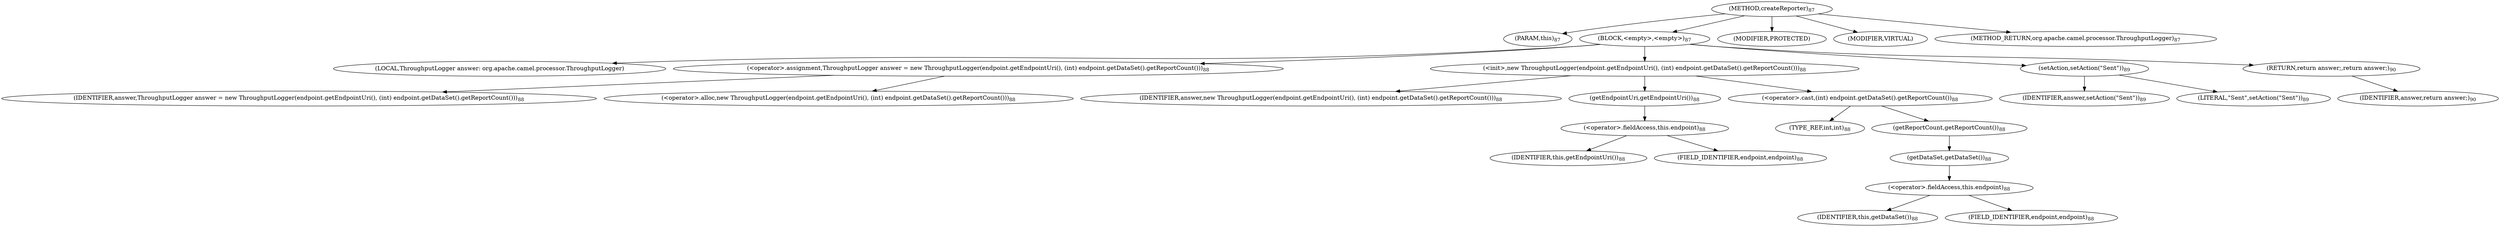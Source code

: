 digraph "createReporter" {  
"165" [label = <(METHOD,createReporter)<SUB>87</SUB>> ]
"166" [label = <(PARAM,this)<SUB>87</SUB>> ]
"167" [label = <(BLOCK,&lt;empty&gt;,&lt;empty&gt;)<SUB>87</SUB>> ]
"12" [label = <(LOCAL,ThroughputLogger answer: org.apache.camel.processor.ThroughputLogger)> ]
"168" [label = <(&lt;operator&gt;.assignment,ThroughputLogger answer = new ThroughputLogger(endpoint.getEndpointUri(), (int) endpoint.getDataSet().getReportCount()))<SUB>88</SUB>> ]
"169" [label = <(IDENTIFIER,answer,ThroughputLogger answer = new ThroughputLogger(endpoint.getEndpointUri(), (int) endpoint.getDataSet().getReportCount()))<SUB>88</SUB>> ]
"170" [label = <(&lt;operator&gt;.alloc,new ThroughputLogger(endpoint.getEndpointUri(), (int) endpoint.getDataSet().getReportCount()))<SUB>88</SUB>> ]
"171" [label = <(&lt;init&gt;,new ThroughputLogger(endpoint.getEndpointUri(), (int) endpoint.getDataSet().getReportCount()))<SUB>88</SUB>> ]
"11" [label = <(IDENTIFIER,answer,new ThroughputLogger(endpoint.getEndpointUri(), (int) endpoint.getDataSet().getReportCount()))<SUB>88</SUB>> ]
"172" [label = <(getEndpointUri,getEndpointUri())<SUB>88</SUB>> ]
"173" [label = <(&lt;operator&gt;.fieldAccess,this.endpoint)<SUB>88</SUB>> ]
"174" [label = <(IDENTIFIER,this,getEndpointUri())<SUB>88</SUB>> ]
"175" [label = <(FIELD_IDENTIFIER,endpoint,endpoint)<SUB>88</SUB>> ]
"176" [label = <(&lt;operator&gt;.cast,(int) endpoint.getDataSet().getReportCount())<SUB>88</SUB>> ]
"177" [label = <(TYPE_REF,int,int)<SUB>88</SUB>> ]
"178" [label = <(getReportCount,getReportCount())<SUB>88</SUB>> ]
"179" [label = <(getDataSet,getDataSet())<SUB>88</SUB>> ]
"180" [label = <(&lt;operator&gt;.fieldAccess,this.endpoint)<SUB>88</SUB>> ]
"181" [label = <(IDENTIFIER,this,getDataSet())<SUB>88</SUB>> ]
"182" [label = <(FIELD_IDENTIFIER,endpoint,endpoint)<SUB>88</SUB>> ]
"183" [label = <(setAction,setAction(&quot;Sent&quot;))<SUB>89</SUB>> ]
"184" [label = <(IDENTIFIER,answer,setAction(&quot;Sent&quot;))<SUB>89</SUB>> ]
"185" [label = <(LITERAL,&quot;Sent&quot;,setAction(&quot;Sent&quot;))<SUB>89</SUB>> ]
"186" [label = <(RETURN,return answer;,return answer;)<SUB>90</SUB>> ]
"187" [label = <(IDENTIFIER,answer,return answer;)<SUB>90</SUB>> ]
"188" [label = <(MODIFIER,PROTECTED)> ]
"189" [label = <(MODIFIER,VIRTUAL)> ]
"190" [label = <(METHOD_RETURN,org.apache.camel.processor.ThroughputLogger)<SUB>87</SUB>> ]
  "165" -> "166" 
  "165" -> "167" 
  "165" -> "188" 
  "165" -> "189" 
  "165" -> "190" 
  "167" -> "12" 
  "167" -> "168" 
  "167" -> "171" 
  "167" -> "183" 
  "167" -> "186" 
  "168" -> "169" 
  "168" -> "170" 
  "171" -> "11" 
  "171" -> "172" 
  "171" -> "176" 
  "172" -> "173" 
  "173" -> "174" 
  "173" -> "175" 
  "176" -> "177" 
  "176" -> "178" 
  "178" -> "179" 
  "179" -> "180" 
  "180" -> "181" 
  "180" -> "182" 
  "183" -> "184" 
  "183" -> "185" 
  "186" -> "187" 
}
